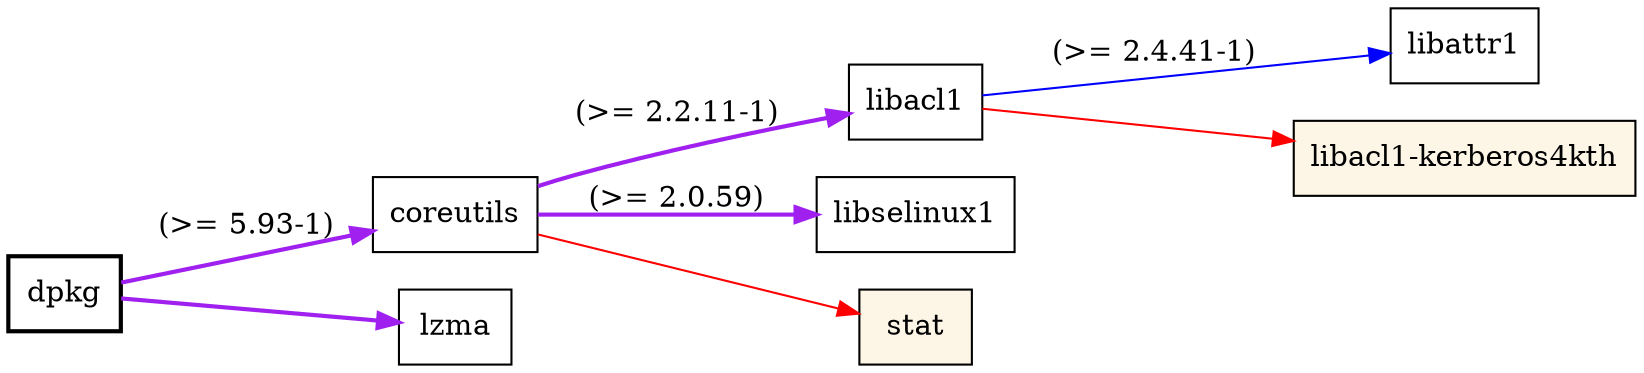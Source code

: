 digraph "dpkg" {
	rankdir=LR;
	node [shape=box];
	"dpkg" -> "coreutils" [color=purple,style=bold,label="(>= 5.93-1)"];
	"coreutils" -> "libacl1" [color=purple,style=bold,label="(>= 2.2.11-1)"];
	"libacl1" -> "libattr1" [color=blue,label="(>= 2.4.41-1)"];
	"libacl1" -> "libacl1-kerberos4kth" [color=red];
	"coreutils" -> "libselinux1" [color=purple,style=bold,label="(>= 2.0.59)"];
	"coreutils" -> "stat" [color=red];
	"dpkg" -> "lzma" [color=purple,style=bold];
	"dpkg" [style="setlinewidth(2)"]
	"libacl1-kerberos4kth" [style=filled,fillcolor=oldlace];
	"stat" [style=filled,fillcolor=oldlace];
}
// Excluded dependencies:
// libc6 libgcc1 libstdc++6
